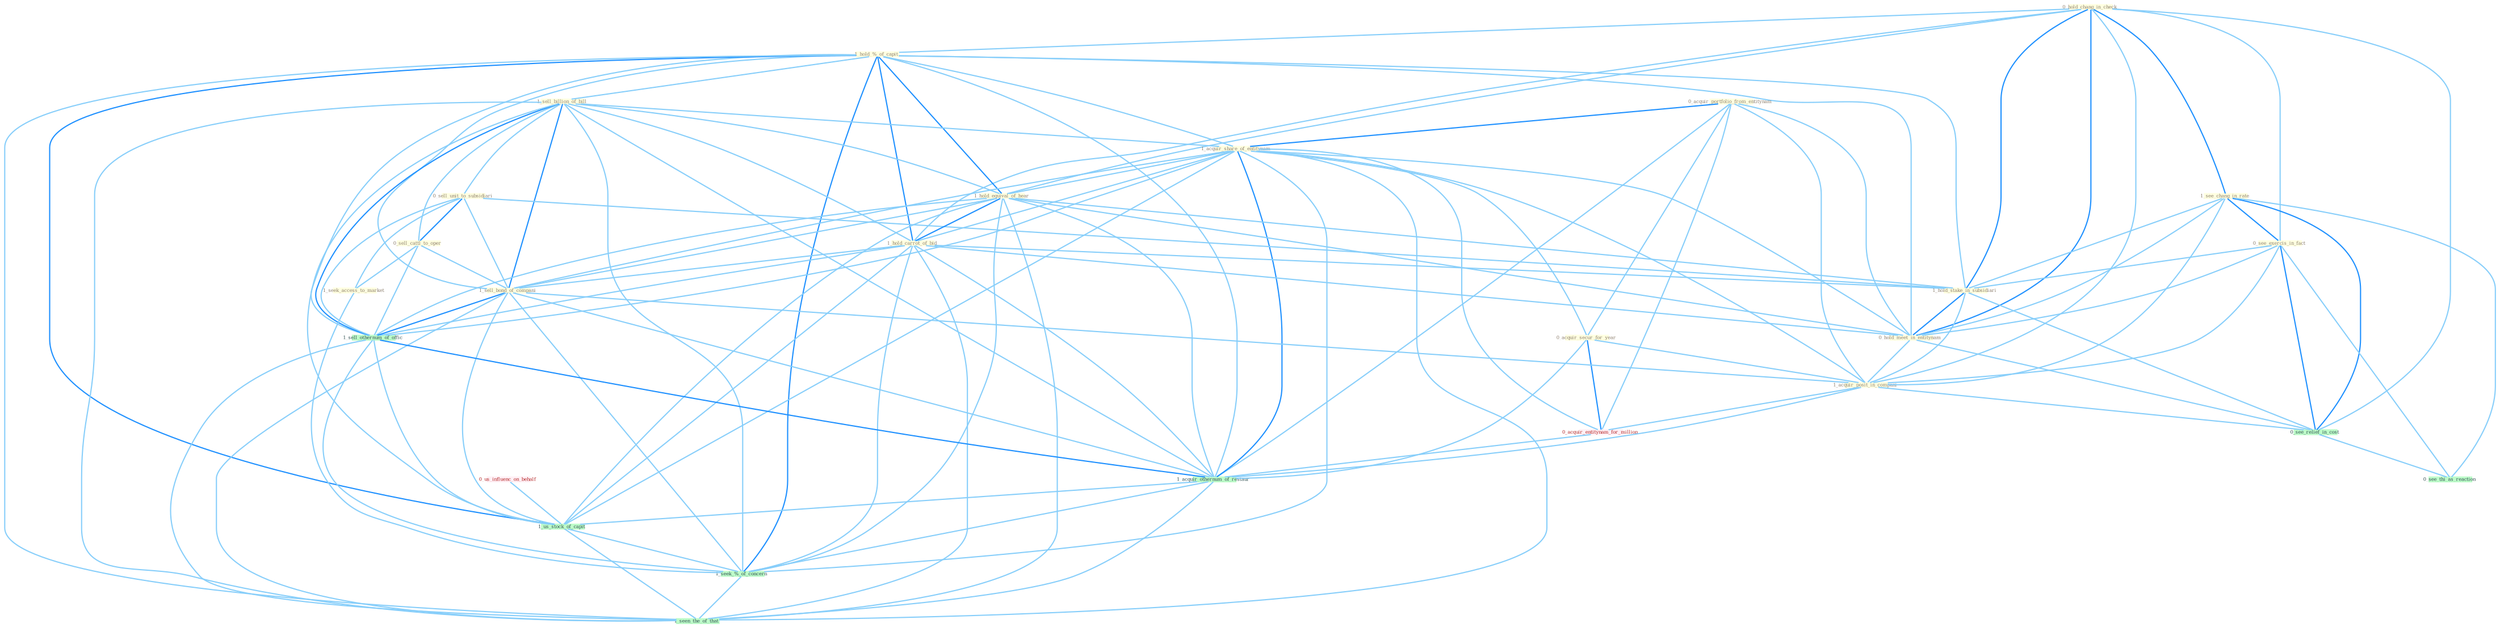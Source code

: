 Graph G{ 
    node
    [shape=polygon,style=filled,width=.5,height=.06,color="#BDFCC9",fixedsize=true,fontsize=4,
    fontcolor="#2f4f4f"];
    {node
    [color="#ffffe0", fontcolor="#8b7d6b"] "0_hold_chang_in_check " "1_hold_%_of_capit " "0_acquir_portfolio_from_entitynam " "1_sell_billion_of_bill " "1_acquir_share_of_entitynam " "1_see_chang_in_rate " "0_acquir_secur_for_year " "0_see_exercis_in_fact " "0_sell_unit_to_subsidiari " "1_hold_equival_of_hear " "1_hold_carrot_of_bid " "0_sell_cattl_to_oper " "1_hold_stake_in_subsidiari " "1_seek_access_to_market " "1_sell_bond_of_compani " "0_hold_meet_in_entitynam " "1_acquir_posit_in_compani "}
{node [color="#fff0f5", fontcolor="#b22222"] "0_acquir_entitynam_for_million " "0_us_influenc_on_behalf "}
edge [color="#B0E2FF"];

	"0_hold_chang_in_check " -- "1_hold_%_of_capit " [w="1", color="#87cefa" ];
	"0_hold_chang_in_check " -- "1_see_chang_in_rate " [w="2", color="#1e90ff" , len=0.8];
	"0_hold_chang_in_check " -- "0_see_exercis_in_fact " [w="1", color="#87cefa" ];
	"0_hold_chang_in_check " -- "1_hold_equival_of_hear " [w="1", color="#87cefa" ];
	"0_hold_chang_in_check " -- "1_hold_carrot_of_bid " [w="1", color="#87cefa" ];
	"0_hold_chang_in_check " -- "1_hold_stake_in_subsidiari " [w="2", color="#1e90ff" , len=0.8];
	"0_hold_chang_in_check " -- "0_hold_meet_in_entitynam " [w="2", color="#1e90ff" , len=0.8];
	"0_hold_chang_in_check " -- "1_acquir_posit_in_compani " [w="1", color="#87cefa" ];
	"0_hold_chang_in_check " -- "0_see_relief_in_cost " [w="1", color="#87cefa" ];
	"1_hold_%_of_capit " -- "1_sell_billion_of_bill " [w="1", color="#87cefa" ];
	"1_hold_%_of_capit " -- "1_acquir_share_of_entitynam " [w="1", color="#87cefa" ];
	"1_hold_%_of_capit " -- "1_hold_equival_of_hear " [w="2", color="#1e90ff" , len=0.8];
	"1_hold_%_of_capit " -- "1_hold_carrot_of_bid " [w="2", color="#1e90ff" , len=0.8];
	"1_hold_%_of_capit " -- "1_hold_stake_in_subsidiari " [w="1", color="#87cefa" ];
	"1_hold_%_of_capit " -- "1_sell_bond_of_compani " [w="1", color="#87cefa" ];
	"1_hold_%_of_capit " -- "0_hold_meet_in_entitynam " [w="1", color="#87cefa" ];
	"1_hold_%_of_capit " -- "1_sell_othernum_of_offic " [w="1", color="#87cefa" ];
	"1_hold_%_of_capit " -- "1_acquir_othernum_of_restaur " [w="1", color="#87cefa" ];
	"1_hold_%_of_capit " -- "1_us_stock_of_capit " [w="2", color="#1e90ff" , len=0.8];
	"1_hold_%_of_capit " -- "1_seek_%_of_concern " [w="2", color="#1e90ff" , len=0.8];
	"1_hold_%_of_capit " -- "1_seen_the_of_that " [w="1", color="#87cefa" ];
	"0_acquir_portfolio_from_entitynam " -- "1_acquir_share_of_entitynam " [w="2", color="#1e90ff" , len=0.8];
	"0_acquir_portfolio_from_entitynam " -- "0_acquir_secur_for_year " [w="1", color="#87cefa" ];
	"0_acquir_portfolio_from_entitynam " -- "0_hold_meet_in_entitynam " [w="1", color="#87cefa" ];
	"0_acquir_portfolio_from_entitynam " -- "1_acquir_posit_in_compani " [w="1", color="#87cefa" ];
	"0_acquir_portfolio_from_entitynam " -- "0_acquir_entitynam_for_million " [w="1", color="#87cefa" ];
	"0_acquir_portfolio_from_entitynam " -- "1_acquir_othernum_of_restaur " [w="1", color="#87cefa" ];
	"1_sell_billion_of_bill " -- "1_acquir_share_of_entitynam " [w="1", color="#87cefa" ];
	"1_sell_billion_of_bill " -- "0_sell_unit_to_subsidiari " [w="1", color="#87cefa" ];
	"1_sell_billion_of_bill " -- "1_hold_equival_of_hear " [w="1", color="#87cefa" ];
	"1_sell_billion_of_bill " -- "1_hold_carrot_of_bid " [w="1", color="#87cefa" ];
	"1_sell_billion_of_bill " -- "0_sell_cattl_to_oper " [w="1", color="#87cefa" ];
	"1_sell_billion_of_bill " -- "1_sell_bond_of_compani " [w="2", color="#1e90ff" , len=0.8];
	"1_sell_billion_of_bill " -- "1_sell_othernum_of_offic " [w="2", color="#1e90ff" , len=0.8];
	"1_sell_billion_of_bill " -- "1_acquir_othernum_of_restaur " [w="1", color="#87cefa" ];
	"1_sell_billion_of_bill " -- "1_us_stock_of_capit " [w="1", color="#87cefa" ];
	"1_sell_billion_of_bill " -- "1_seek_%_of_concern " [w="1", color="#87cefa" ];
	"1_sell_billion_of_bill " -- "1_seen_the_of_that " [w="1", color="#87cefa" ];
	"1_acquir_share_of_entitynam " -- "0_acquir_secur_for_year " [w="1", color="#87cefa" ];
	"1_acquir_share_of_entitynam " -- "1_hold_equival_of_hear " [w="1", color="#87cefa" ];
	"1_acquir_share_of_entitynam " -- "1_hold_carrot_of_bid " [w="1", color="#87cefa" ];
	"1_acquir_share_of_entitynam " -- "1_sell_bond_of_compani " [w="1", color="#87cefa" ];
	"1_acquir_share_of_entitynam " -- "0_hold_meet_in_entitynam " [w="1", color="#87cefa" ];
	"1_acquir_share_of_entitynam " -- "1_acquir_posit_in_compani " [w="1", color="#87cefa" ];
	"1_acquir_share_of_entitynam " -- "0_acquir_entitynam_for_million " [w="1", color="#87cefa" ];
	"1_acquir_share_of_entitynam " -- "1_sell_othernum_of_offic " [w="1", color="#87cefa" ];
	"1_acquir_share_of_entitynam " -- "1_acquir_othernum_of_restaur " [w="2", color="#1e90ff" , len=0.8];
	"1_acquir_share_of_entitynam " -- "1_us_stock_of_capit " [w="1", color="#87cefa" ];
	"1_acquir_share_of_entitynam " -- "1_seek_%_of_concern " [w="1", color="#87cefa" ];
	"1_acquir_share_of_entitynam " -- "1_seen_the_of_that " [w="1", color="#87cefa" ];
	"1_see_chang_in_rate " -- "0_see_exercis_in_fact " [w="2", color="#1e90ff" , len=0.8];
	"1_see_chang_in_rate " -- "1_hold_stake_in_subsidiari " [w="1", color="#87cefa" ];
	"1_see_chang_in_rate " -- "0_hold_meet_in_entitynam " [w="1", color="#87cefa" ];
	"1_see_chang_in_rate " -- "1_acquir_posit_in_compani " [w="1", color="#87cefa" ];
	"1_see_chang_in_rate " -- "0_see_relief_in_cost " [w="2", color="#1e90ff" , len=0.8];
	"1_see_chang_in_rate " -- "0_see_thi_as_reaction " [w="1", color="#87cefa" ];
	"0_acquir_secur_for_year " -- "1_acquir_posit_in_compani " [w="1", color="#87cefa" ];
	"0_acquir_secur_for_year " -- "0_acquir_entitynam_for_million " [w="2", color="#1e90ff" , len=0.8];
	"0_acquir_secur_for_year " -- "1_acquir_othernum_of_restaur " [w="1", color="#87cefa" ];
	"0_see_exercis_in_fact " -- "1_hold_stake_in_subsidiari " [w="1", color="#87cefa" ];
	"0_see_exercis_in_fact " -- "0_hold_meet_in_entitynam " [w="1", color="#87cefa" ];
	"0_see_exercis_in_fact " -- "1_acquir_posit_in_compani " [w="1", color="#87cefa" ];
	"0_see_exercis_in_fact " -- "0_see_relief_in_cost " [w="2", color="#1e90ff" , len=0.8];
	"0_see_exercis_in_fact " -- "0_see_thi_as_reaction " [w="1", color="#87cefa" ];
	"0_sell_unit_to_subsidiari " -- "0_sell_cattl_to_oper " [w="2", color="#1e90ff" , len=0.8];
	"0_sell_unit_to_subsidiari " -- "1_hold_stake_in_subsidiari " [w="1", color="#87cefa" ];
	"0_sell_unit_to_subsidiari " -- "1_seek_access_to_market " [w="1", color="#87cefa" ];
	"0_sell_unit_to_subsidiari " -- "1_sell_bond_of_compani " [w="1", color="#87cefa" ];
	"0_sell_unit_to_subsidiari " -- "1_sell_othernum_of_offic " [w="1", color="#87cefa" ];
	"1_hold_equival_of_hear " -- "1_hold_carrot_of_bid " [w="2", color="#1e90ff" , len=0.8];
	"1_hold_equival_of_hear " -- "1_hold_stake_in_subsidiari " [w="1", color="#87cefa" ];
	"1_hold_equival_of_hear " -- "1_sell_bond_of_compani " [w="1", color="#87cefa" ];
	"1_hold_equival_of_hear " -- "0_hold_meet_in_entitynam " [w="1", color="#87cefa" ];
	"1_hold_equival_of_hear " -- "1_sell_othernum_of_offic " [w="1", color="#87cefa" ];
	"1_hold_equival_of_hear " -- "1_acquir_othernum_of_restaur " [w="1", color="#87cefa" ];
	"1_hold_equival_of_hear " -- "1_us_stock_of_capit " [w="1", color="#87cefa" ];
	"1_hold_equival_of_hear " -- "1_seek_%_of_concern " [w="1", color="#87cefa" ];
	"1_hold_equival_of_hear " -- "1_seen_the_of_that " [w="1", color="#87cefa" ];
	"1_hold_carrot_of_bid " -- "1_hold_stake_in_subsidiari " [w="1", color="#87cefa" ];
	"1_hold_carrot_of_bid " -- "1_sell_bond_of_compani " [w="1", color="#87cefa" ];
	"1_hold_carrot_of_bid " -- "0_hold_meet_in_entitynam " [w="1", color="#87cefa" ];
	"1_hold_carrot_of_bid " -- "1_sell_othernum_of_offic " [w="1", color="#87cefa" ];
	"1_hold_carrot_of_bid " -- "1_acquir_othernum_of_restaur " [w="1", color="#87cefa" ];
	"1_hold_carrot_of_bid " -- "1_us_stock_of_capit " [w="1", color="#87cefa" ];
	"1_hold_carrot_of_bid " -- "1_seek_%_of_concern " [w="1", color="#87cefa" ];
	"1_hold_carrot_of_bid " -- "1_seen_the_of_that " [w="1", color="#87cefa" ];
	"0_sell_cattl_to_oper " -- "1_seek_access_to_market " [w="1", color="#87cefa" ];
	"0_sell_cattl_to_oper " -- "1_sell_bond_of_compani " [w="1", color="#87cefa" ];
	"0_sell_cattl_to_oper " -- "1_sell_othernum_of_offic " [w="1", color="#87cefa" ];
	"1_hold_stake_in_subsidiari " -- "0_hold_meet_in_entitynam " [w="2", color="#1e90ff" , len=0.8];
	"1_hold_stake_in_subsidiari " -- "1_acquir_posit_in_compani " [w="1", color="#87cefa" ];
	"1_hold_stake_in_subsidiari " -- "0_see_relief_in_cost " [w="1", color="#87cefa" ];
	"1_seek_access_to_market " -- "1_seek_%_of_concern " [w="1", color="#87cefa" ];
	"1_sell_bond_of_compani " -- "1_acquir_posit_in_compani " [w="1", color="#87cefa" ];
	"1_sell_bond_of_compani " -- "1_sell_othernum_of_offic " [w="2", color="#1e90ff" , len=0.8];
	"1_sell_bond_of_compani " -- "1_acquir_othernum_of_restaur " [w="1", color="#87cefa" ];
	"1_sell_bond_of_compani " -- "1_us_stock_of_capit " [w="1", color="#87cefa" ];
	"1_sell_bond_of_compani " -- "1_seek_%_of_concern " [w="1", color="#87cefa" ];
	"1_sell_bond_of_compani " -- "1_seen_the_of_that " [w="1", color="#87cefa" ];
	"0_hold_meet_in_entitynam " -- "1_acquir_posit_in_compani " [w="1", color="#87cefa" ];
	"0_hold_meet_in_entitynam " -- "0_see_relief_in_cost " [w="1", color="#87cefa" ];
	"1_acquir_posit_in_compani " -- "0_acquir_entitynam_for_million " [w="1", color="#87cefa" ];
	"1_acquir_posit_in_compani " -- "0_see_relief_in_cost " [w="1", color="#87cefa" ];
	"1_acquir_posit_in_compani " -- "1_acquir_othernum_of_restaur " [w="1", color="#87cefa" ];
	"0_acquir_entitynam_for_million " -- "1_acquir_othernum_of_restaur " [w="1", color="#87cefa" ];
	"1_sell_othernum_of_offic " -- "1_acquir_othernum_of_restaur " [w="2", color="#1e90ff" , len=0.8];
	"1_sell_othernum_of_offic " -- "1_us_stock_of_capit " [w="1", color="#87cefa" ];
	"1_sell_othernum_of_offic " -- "1_seek_%_of_concern " [w="1", color="#87cefa" ];
	"1_sell_othernum_of_offic " -- "1_seen_the_of_that " [w="1", color="#87cefa" ];
	"0_us_influenc_on_behalf " -- "1_us_stock_of_capit " [w="1", color="#87cefa" ];
	"0_see_relief_in_cost " -- "0_see_thi_as_reaction " [w="1", color="#87cefa" ];
	"1_acquir_othernum_of_restaur " -- "1_us_stock_of_capit " [w="1", color="#87cefa" ];
	"1_acquir_othernum_of_restaur " -- "1_seek_%_of_concern " [w="1", color="#87cefa" ];
	"1_acquir_othernum_of_restaur " -- "1_seen_the_of_that " [w="1", color="#87cefa" ];
	"1_us_stock_of_capit " -- "1_seek_%_of_concern " [w="1", color="#87cefa" ];
	"1_us_stock_of_capit " -- "1_seen_the_of_that " [w="1", color="#87cefa" ];
	"1_seek_%_of_concern " -- "1_seen_the_of_that " [w="1", color="#87cefa" ];
}